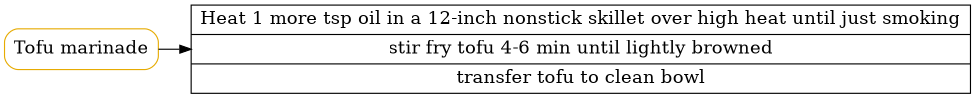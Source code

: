 digraph "Stir-Fried Tofu and Bok Choy in Ginger Sauce" {
graph [ rankdir = "LR", ranksep = .4, size = 6.5];
node [ fontsize = "16" shape = "record" , colorscheme = dark28  ];


"Tofu1" [label = "Tofu marinade ", style=rounded, color=6];

"Tofu2" [label = "<f0> Heat 1 more tsp oil in a 12-inch nonstick skillet over high heat until just smoking | <f1> stir fry tofu 4-6 min until lightly browned| <f2> transfer tofu to clean bowl"];
"Tofu1":f0 -> "Tofu2":f1 [];


}
